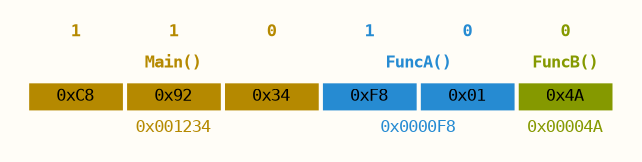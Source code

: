 digraph VLQStringBitsReal {
  rankdir=TB;
  graph [bgcolor="#fffdf7", splines=false, nodesep=0.3, ranksep=0.3];
  node [shape=plaintext, fontname="monospace", fontsize=8];

  buffer [label=<
    <TABLE BORDER="0" CELLBORDER="0" CELLSPACING="2">
      <!-- continuation bits -->
      <TR>
        <TD ALIGN="CENTER"><FONT COLOR="#b58900"><B>1</B></FONT></TD>
        <TD ALIGN="CENTER"><FONT COLOR="#b58900"><B>1</B></FONT></TD>
        <TD ALIGN="CENTER"><FONT COLOR="#b58900"><B>0</B></FONT></TD>
        <TD ALIGN="CENTER"><FONT COLOR="#268bd2"><B>1</B></FONT></TD>
        <TD ALIGN="CENTER"><FONT COLOR="#268bd2"><B>0</B></FONT></TD>
        <TD ALIGN="CENTER"><FONT COLOR="#859900"><B>0</B></FONT></TD>
      </TR>

      <!-- frame names -->
      <TR>
        <TD ALIGN="CENTER" COLSPAN="3"><FONT COLOR="#b58900"><B>Main()</B></FONT></TD>
        <TD ALIGN="CENTER" COLSPAN="2"><FONT COLOR="#268bd2"><B>FuncA()</B></FONT></TD>
        <TD ALIGN="CENTER" COLSPAN="1"><FONT COLOR="#859900"><B>FuncB()</B></FONT></TD>
      </TR>

      <!-- byte cells -->
      <TR>
        <TD BGCOLOR="#b58900" WIDTH="45" ALIGN="CENTER">0xC8</TD>
        <TD BGCOLOR="#b58900" WIDTH="45" ALIGN="CENTER">0x92</TD>
        <TD BGCOLOR="#b58900" WIDTH="45" ALIGN="CENTER">0x34</TD>
        <TD BGCOLOR="#268bd2" WIDTH="45" ALIGN="CENTER">0xF8</TD>
        <TD BGCOLOR="#268bd2" WIDTH="45" ALIGN="CENTER">0x01</TD>
        <TD BGCOLOR="#859900" WIDTH="45" ALIGN="CENTER">0x4A</TD>
      </TR>

      <!-- bottom: offsets -->
      <TR>
        <TD COLSPAN="3" ALIGN="CENTER"><FONT COLOR="#b58900">0x001234</FONT></TD>
        <TD COLSPAN="2" ALIGN="CENTER"><FONT COLOR="#268bd2">0x0000F8</FONT></TD>
        <TD COLSPAN="1" ALIGN="CENTER"><FONT COLOR="#859900">0x00004A</FONT></TD>
      </TR>
    </TABLE>
  >];
}


